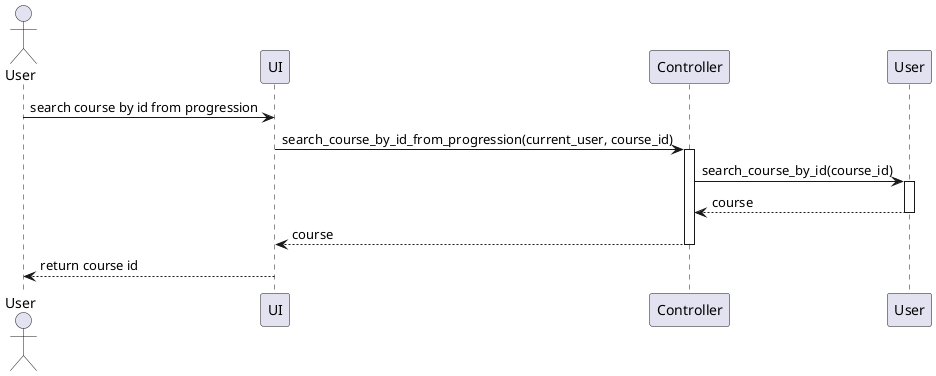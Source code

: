 @startuml User
actor "User" as UserActor

participant "UI" as Server
participant Controller
participant "User" as UserClass


UserActor -> Server: search course by id from progression
Server -> Controller: search_course_by_id_from_progression(current_user, course_id)
activate Controller
Controller -> UserClass: search_course_by_id(course_id)
activate UserClass
UserClass --> Controller: course
deactivate UserClass
Controller --> Server: course
deactivate Controller

Server --> UserActor: return course id

@enduml